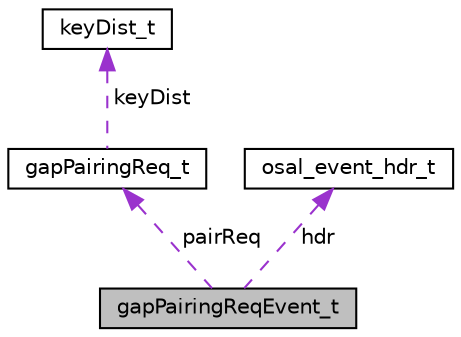 digraph "gapPairingReqEvent_t"
{
  edge [fontname="Helvetica",fontsize="10",labelfontname="Helvetica",labelfontsize="10"];
  node [fontname="Helvetica",fontsize="10",shape=record];
  Node1 [label="gapPairingReqEvent_t",height=0.2,width=0.4,color="black", fillcolor="grey75", style="filled" fontcolor="black"];
  Node2 -> Node1 [dir="back",color="darkorchid3",fontsize="10",style="dashed",label=" pairReq" ,fontname="Helvetica"];
  Node2 [label="gapPairingReq_t",height=0.2,width=0.4,color="black", fillcolor="white", style="filled",URL="$structgap_pairing_req__t.html"];
  Node3 -> Node2 [dir="back",color="darkorchid3",fontsize="10",style="dashed",label=" keyDist" ,fontname="Helvetica"];
  Node3 [label="keyDist_t",height=0.2,width=0.4,color="black", fillcolor="white", style="filled",URL="$structkey_dist__t.html"];
  Node4 -> Node1 [dir="back",color="darkorchid3",fontsize="10",style="dashed",label=" hdr" ,fontname="Helvetica"];
  Node4 [label="osal_event_hdr_t",height=0.2,width=0.4,color="black", fillcolor="white", style="filled",URL="$structosal__event__hdr__t.html"];
}
